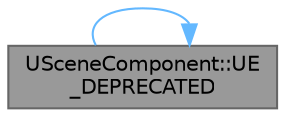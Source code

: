 digraph "USceneComponent::UE_DEPRECATED"
{
 // INTERACTIVE_SVG=YES
 // LATEX_PDF_SIZE
  bgcolor="transparent";
  edge [fontname=Helvetica,fontsize=10,labelfontname=Helvetica,labelfontsize=10];
  node [fontname=Helvetica,fontsize=10,shape=box,height=0.2,width=0.4];
  rankdir="LR";
  Node1 [id="Node000001",label="USceneComponent::UE\l_DEPRECATED",height=0.2,width=0.4,color="gray40", fillcolor="grey60", style="filled", fontcolor="black",tooltip="DEPRECATED - Use AttachToComponent() instead."];
  Node1 -> Node1 [id="edge1_Node000001_Node000001",color="steelblue1",style="solid",tooltip=" "];
}
